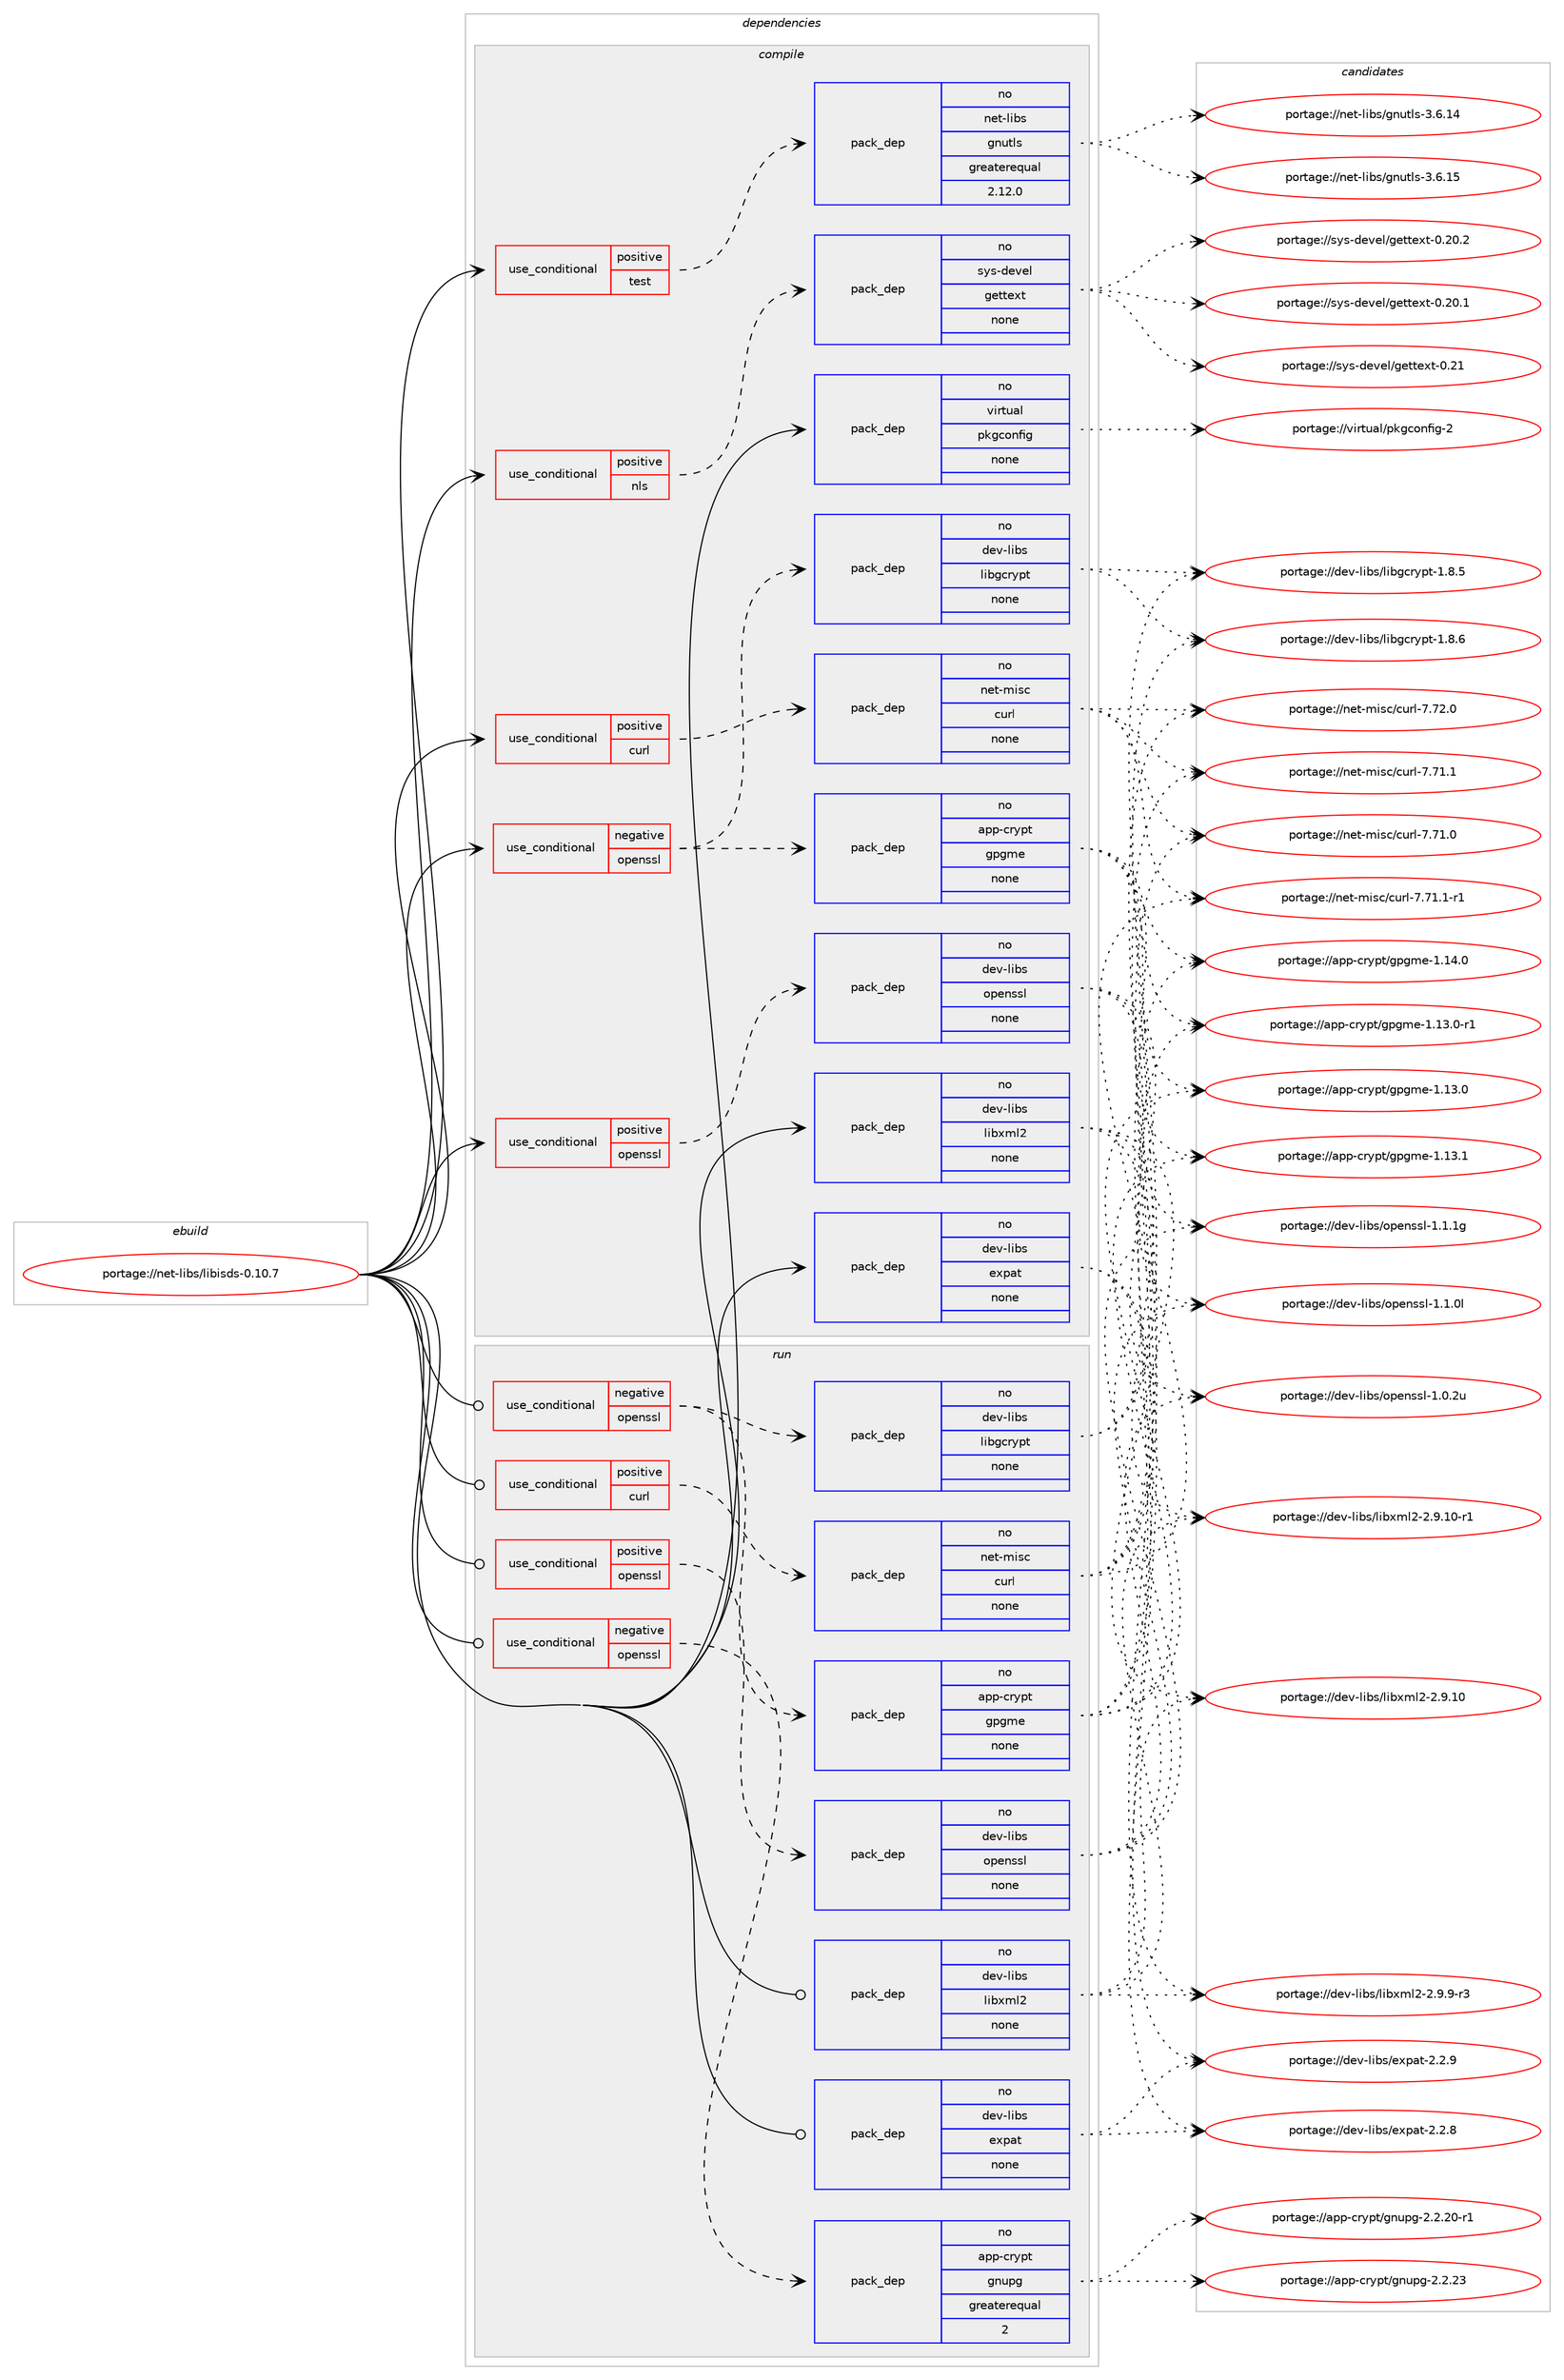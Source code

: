 digraph prolog {

# *************
# Graph options
# *************

newrank=true;
concentrate=true;
compound=true;
graph [rankdir=LR,fontname=Helvetica,fontsize=10,ranksep=1.5];#, ranksep=2.5, nodesep=0.2];
edge  [arrowhead=vee];
node  [fontname=Helvetica,fontsize=10];

# **********
# The ebuild
# **********

subgraph cluster_leftcol {
color=gray;
rank=same;
label=<<i>ebuild</i>>;
id [label="portage://net-libs/libisds-0.10.7", color=red, width=4, href="../net-libs/libisds-0.10.7.svg"];
}

# ****************
# The dependencies
# ****************

subgraph cluster_midcol {
color=gray;
label=<<i>dependencies</i>>;
subgraph cluster_compile {
fillcolor="#eeeeee";
style=filled;
label=<<i>compile</i>>;
subgraph cond621 {
dependency3892 [label=<<TABLE BORDER="0" CELLBORDER="1" CELLSPACING="0" CELLPADDING="4"><TR><TD ROWSPAN="3" CELLPADDING="10">use_conditional</TD></TR><TR><TD>negative</TD></TR><TR><TD>openssl</TD></TR></TABLE>>, shape=none, color=red];
subgraph pack3215 {
dependency3893 [label=<<TABLE BORDER="0" CELLBORDER="1" CELLSPACING="0" CELLPADDING="4" WIDTH="220"><TR><TD ROWSPAN="6" CELLPADDING="30">pack_dep</TD></TR><TR><TD WIDTH="110">no</TD></TR><TR><TD>app-crypt</TD></TR><TR><TD>gpgme</TD></TR><TR><TD>none</TD></TR><TR><TD></TD></TR></TABLE>>, shape=none, color=blue];
}
dependency3892:e -> dependency3893:w [weight=20,style="dashed",arrowhead="vee"];
subgraph pack3216 {
dependency3894 [label=<<TABLE BORDER="0" CELLBORDER="1" CELLSPACING="0" CELLPADDING="4" WIDTH="220"><TR><TD ROWSPAN="6" CELLPADDING="30">pack_dep</TD></TR><TR><TD WIDTH="110">no</TD></TR><TR><TD>dev-libs</TD></TR><TR><TD>libgcrypt</TD></TR><TR><TD>none</TD></TR><TR><TD></TD></TR></TABLE>>, shape=none, color=blue];
}
dependency3892:e -> dependency3894:w [weight=20,style="dashed",arrowhead="vee"];
}
id:e -> dependency3892:w [weight=20,style="solid",arrowhead="vee"];
subgraph cond622 {
dependency3895 [label=<<TABLE BORDER="0" CELLBORDER="1" CELLSPACING="0" CELLPADDING="4"><TR><TD ROWSPAN="3" CELLPADDING="10">use_conditional</TD></TR><TR><TD>positive</TD></TR><TR><TD>curl</TD></TR></TABLE>>, shape=none, color=red];
subgraph pack3217 {
dependency3896 [label=<<TABLE BORDER="0" CELLBORDER="1" CELLSPACING="0" CELLPADDING="4" WIDTH="220"><TR><TD ROWSPAN="6" CELLPADDING="30">pack_dep</TD></TR><TR><TD WIDTH="110">no</TD></TR><TR><TD>net-misc</TD></TR><TR><TD>curl</TD></TR><TR><TD>none</TD></TR><TR><TD></TD></TR></TABLE>>, shape=none, color=blue];
}
dependency3895:e -> dependency3896:w [weight=20,style="dashed",arrowhead="vee"];
}
id:e -> dependency3895:w [weight=20,style="solid",arrowhead="vee"];
subgraph cond623 {
dependency3897 [label=<<TABLE BORDER="0" CELLBORDER="1" CELLSPACING="0" CELLPADDING="4"><TR><TD ROWSPAN="3" CELLPADDING="10">use_conditional</TD></TR><TR><TD>positive</TD></TR><TR><TD>nls</TD></TR></TABLE>>, shape=none, color=red];
subgraph pack3218 {
dependency3898 [label=<<TABLE BORDER="0" CELLBORDER="1" CELLSPACING="0" CELLPADDING="4" WIDTH="220"><TR><TD ROWSPAN="6" CELLPADDING="30">pack_dep</TD></TR><TR><TD WIDTH="110">no</TD></TR><TR><TD>sys-devel</TD></TR><TR><TD>gettext</TD></TR><TR><TD>none</TD></TR><TR><TD></TD></TR></TABLE>>, shape=none, color=blue];
}
dependency3897:e -> dependency3898:w [weight=20,style="dashed",arrowhead="vee"];
}
id:e -> dependency3897:w [weight=20,style="solid",arrowhead="vee"];
subgraph cond624 {
dependency3899 [label=<<TABLE BORDER="0" CELLBORDER="1" CELLSPACING="0" CELLPADDING="4"><TR><TD ROWSPAN="3" CELLPADDING="10">use_conditional</TD></TR><TR><TD>positive</TD></TR><TR><TD>openssl</TD></TR></TABLE>>, shape=none, color=red];
subgraph pack3219 {
dependency3900 [label=<<TABLE BORDER="0" CELLBORDER="1" CELLSPACING="0" CELLPADDING="4" WIDTH="220"><TR><TD ROWSPAN="6" CELLPADDING="30">pack_dep</TD></TR><TR><TD WIDTH="110">no</TD></TR><TR><TD>dev-libs</TD></TR><TR><TD>openssl</TD></TR><TR><TD>none</TD></TR><TR><TD></TD></TR></TABLE>>, shape=none, color=blue];
}
dependency3899:e -> dependency3900:w [weight=20,style="dashed",arrowhead="vee"];
}
id:e -> dependency3899:w [weight=20,style="solid",arrowhead="vee"];
subgraph cond625 {
dependency3901 [label=<<TABLE BORDER="0" CELLBORDER="1" CELLSPACING="0" CELLPADDING="4"><TR><TD ROWSPAN="3" CELLPADDING="10">use_conditional</TD></TR><TR><TD>positive</TD></TR><TR><TD>test</TD></TR></TABLE>>, shape=none, color=red];
subgraph pack3220 {
dependency3902 [label=<<TABLE BORDER="0" CELLBORDER="1" CELLSPACING="0" CELLPADDING="4" WIDTH="220"><TR><TD ROWSPAN="6" CELLPADDING="30">pack_dep</TD></TR><TR><TD WIDTH="110">no</TD></TR><TR><TD>net-libs</TD></TR><TR><TD>gnutls</TD></TR><TR><TD>greaterequal</TD></TR><TR><TD>2.12.0</TD></TR></TABLE>>, shape=none, color=blue];
}
dependency3901:e -> dependency3902:w [weight=20,style="dashed",arrowhead="vee"];
}
id:e -> dependency3901:w [weight=20,style="solid",arrowhead="vee"];
subgraph pack3221 {
dependency3903 [label=<<TABLE BORDER="0" CELLBORDER="1" CELLSPACING="0" CELLPADDING="4" WIDTH="220"><TR><TD ROWSPAN="6" CELLPADDING="30">pack_dep</TD></TR><TR><TD WIDTH="110">no</TD></TR><TR><TD>dev-libs</TD></TR><TR><TD>expat</TD></TR><TR><TD>none</TD></TR><TR><TD></TD></TR></TABLE>>, shape=none, color=blue];
}
id:e -> dependency3903:w [weight=20,style="solid",arrowhead="vee"];
subgraph pack3222 {
dependency3904 [label=<<TABLE BORDER="0" CELLBORDER="1" CELLSPACING="0" CELLPADDING="4" WIDTH="220"><TR><TD ROWSPAN="6" CELLPADDING="30">pack_dep</TD></TR><TR><TD WIDTH="110">no</TD></TR><TR><TD>dev-libs</TD></TR><TR><TD>libxml2</TD></TR><TR><TD>none</TD></TR><TR><TD></TD></TR></TABLE>>, shape=none, color=blue];
}
id:e -> dependency3904:w [weight=20,style="solid",arrowhead="vee"];
subgraph pack3223 {
dependency3905 [label=<<TABLE BORDER="0" CELLBORDER="1" CELLSPACING="0" CELLPADDING="4" WIDTH="220"><TR><TD ROWSPAN="6" CELLPADDING="30">pack_dep</TD></TR><TR><TD WIDTH="110">no</TD></TR><TR><TD>virtual</TD></TR><TR><TD>pkgconfig</TD></TR><TR><TD>none</TD></TR><TR><TD></TD></TR></TABLE>>, shape=none, color=blue];
}
id:e -> dependency3905:w [weight=20,style="solid",arrowhead="vee"];
}
subgraph cluster_compileandrun {
fillcolor="#eeeeee";
style=filled;
label=<<i>compile and run</i>>;
}
subgraph cluster_run {
fillcolor="#eeeeee";
style=filled;
label=<<i>run</i>>;
subgraph cond626 {
dependency3906 [label=<<TABLE BORDER="0" CELLBORDER="1" CELLSPACING="0" CELLPADDING="4"><TR><TD ROWSPAN="3" CELLPADDING="10">use_conditional</TD></TR><TR><TD>negative</TD></TR><TR><TD>openssl</TD></TR></TABLE>>, shape=none, color=red];
subgraph pack3224 {
dependency3907 [label=<<TABLE BORDER="0" CELLBORDER="1" CELLSPACING="0" CELLPADDING="4" WIDTH="220"><TR><TD ROWSPAN="6" CELLPADDING="30">pack_dep</TD></TR><TR><TD WIDTH="110">no</TD></TR><TR><TD>app-crypt</TD></TR><TR><TD>gnupg</TD></TR><TR><TD>greaterequal</TD></TR><TR><TD>2</TD></TR></TABLE>>, shape=none, color=blue];
}
dependency3906:e -> dependency3907:w [weight=20,style="dashed",arrowhead="vee"];
}
id:e -> dependency3906:w [weight=20,style="solid",arrowhead="odot"];
subgraph cond627 {
dependency3908 [label=<<TABLE BORDER="0" CELLBORDER="1" CELLSPACING="0" CELLPADDING="4"><TR><TD ROWSPAN="3" CELLPADDING="10">use_conditional</TD></TR><TR><TD>negative</TD></TR><TR><TD>openssl</TD></TR></TABLE>>, shape=none, color=red];
subgraph pack3225 {
dependency3909 [label=<<TABLE BORDER="0" CELLBORDER="1" CELLSPACING="0" CELLPADDING="4" WIDTH="220"><TR><TD ROWSPAN="6" CELLPADDING="30">pack_dep</TD></TR><TR><TD WIDTH="110">no</TD></TR><TR><TD>app-crypt</TD></TR><TR><TD>gpgme</TD></TR><TR><TD>none</TD></TR><TR><TD></TD></TR></TABLE>>, shape=none, color=blue];
}
dependency3908:e -> dependency3909:w [weight=20,style="dashed",arrowhead="vee"];
subgraph pack3226 {
dependency3910 [label=<<TABLE BORDER="0" CELLBORDER="1" CELLSPACING="0" CELLPADDING="4" WIDTH="220"><TR><TD ROWSPAN="6" CELLPADDING="30">pack_dep</TD></TR><TR><TD WIDTH="110">no</TD></TR><TR><TD>dev-libs</TD></TR><TR><TD>libgcrypt</TD></TR><TR><TD>none</TD></TR><TR><TD></TD></TR></TABLE>>, shape=none, color=blue];
}
dependency3908:e -> dependency3910:w [weight=20,style="dashed",arrowhead="vee"];
}
id:e -> dependency3908:w [weight=20,style="solid",arrowhead="odot"];
subgraph cond628 {
dependency3911 [label=<<TABLE BORDER="0" CELLBORDER="1" CELLSPACING="0" CELLPADDING="4"><TR><TD ROWSPAN="3" CELLPADDING="10">use_conditional</TD></TR><TR><TD>positive</TD></TR><TR><TD>curl</TD></TR></TABLE>>, shape=none, color=red];
subgraph pack3227 {
dependency3912 [label=<<TABLE BORDER="0" CELLBORDER="1" CELLSPACING="0" CELLPADDING="4" WIDTH="220"><TR><TD ROWSPAN="6" CELLPADDING="30">pack_dep</TD></TR><TR><TD WIDTH="110">no</TD></TR><TR><TD>net-misc</TD></TR><TR><TD>curl</TD></TR><TR><TD>none</TD></TR><TR><TD></TD></TR></TABLE>>, shape=none, color=blue];
}
dependency3911:e -> dependency3912:w [weight=20,style="dashed",arrowhead="vee"];
}
id:e -> dependency3911:w [weight=20,style="solid",arrowhead="odot"];
subgraph cond629 {
dependency3913 [label=<<TABLE BORDER="0" CELLBORDER="1" CELLSPACING="0" CELLPADDING="4"><TR><TD ROWSPAN="3" CELLPADDING="10">use_conditional</TD></TR><TR><TD>positive</TD></TR><TR><TD>openssl</TD></TR></TABLE>>, shape=none, color=red];
subgraph pack3228 {
dependency3914 [label=<<TABLE BORDER="0" CELLBORDER="1" CELLSPACING="0" CELLPADDING="4" WIDTH="220"><TR><TD ROWSPAN="6" CELLPADDING="30">pack_dep</TD></TR><TR><TD WIDTH="110">no</TD></TR><TR><TD>dev-libs</TD></TR><TR><TD>openssl</TD></TR><TR><TD>none</TD></TR><TR><TD></TD></TR></TABLE>>, shape=none, color=blue];
}
dependency3913:e -> dependency3914:w [weight=20,style="dashed",arrowhead="vee"];
}
id:e -> dependency3913:w [weight=20,style="solid",arrowhead="odot"];
subgraph pack3229 {
dependency3915 [label=<<TABLE BORDER="0" CELLBORDER="1" CELLSPACING="0" CELLPADDING="4" WIDTH="220"><TR><TD ROWSPAN="6" CELLPADDING="30">pack_dep</TD></TR><TR><TD WIDTH="110">no</TD></TR><TR><TD>dev-libs</TD></TR><TR><TD>expat</TD></TR><TR><TD>none</TD></TR><TR><TD></TD></TR></TABLE>>, shape=none, color=blue];
}
id:e -> dependency3915:w [weight=20,style="solid",arrowhead="odot"];
subgraph pack3230 {
dependency3916 [label=<<TABLE BORDER="0" CELLBORDER="1" CELLSPACING="0" CELLPADDING="4" WIDTH="220"><TR><TD ROWSPAN="6" CELLPADDING="30">pack_dep</TD></TR><TR><TD WIDTH="110">no</TD></TR><TR><TD>dev-libs</TD></TR><TR><TD>libxml2</TD></TR><TR><TD>none</TD></TR><TR><TD></TD></TR></TABLE>>, shape=none, color=blue];
}
id:e -> dependency3916:w [weight=20,style="solid",arrowhead="odot"];
}
}

# **************
# The candidates
# **************

subgraph cluster_choices {
rank=same;
color=gray;
label=<<i>candidates</i>>;

subgraph choice3215 {
color=black;
nodesep=1;
choice9711211245991141211121164710311210310910145494649524648 [label="portage://app-crypt/gpgme-1.14.0", color=red, width=4,href="../app-crypt/gpgme-1.14.0.svg"];
choice9711211245991141211121164710311210310910145494649514649 [label="portage://app-crypt/gpgme-1.13.1", color=red, width=4,href="../app-crypt/gpgme-1.13.1.svg"];
choice97112112459911412111211647103112103109101454946495146484511449 [label="portage://app-crypt/gpgme-1.13.0-r1", color=red, width=4,href="../app-crypt/gpgme-1.13.0-r1.svg"];
choice9711211245991141211121164710311210310910145494649514648 [label="portage://app-crypt/gpgme-1.13.0", color=red, width=4,href="../app-crypt/gpgme-1.13.0.svg"];
dependency3893:e -> choice9711211245991141211121164710311210310910145494649524648:w [style=dotted,weight="100"];
dependency3893:e -> choice9711211245991141211121164710311210310910145494649514649:w [style=dotted,weight="100"];
dependency3893:e -> choice97112112459911412111211647103112103109101454946495146484511449:w [style=dotted,weight="100"];
dependency3893:e -> choice9711211245991141211121164710311210310910145494649514648:w [style=dotted,weight="100"];
}
subgraph choice3216 {
color=black;
nodesep=1;
choice1001011184510810598115471081059810399114121112116454946564654 [label="portage://dev-libs/libgcrypt-1.8.6", color=red, width=4,href="../dev-libs/libgcrypt-1.8.6.svg"];
choice1001011184510810598115471081059810399114121112116454946564653 [label="portage://dev-libs/libgcrypt-1.8.5", color=red, width=4,href="../dev-libs/libgcrypt-1.8.5.svg"];
dependency3894:e -> choice1001011184510810598115471081059810399114121112116454946564654:w [style=dotted,weight="100"];
dependency3894:e -> choice1001011184510810598115471081059810399114121112116454946564653:w [style=dotted,weight="100"];
}
subgraph choice3217 {
color=black;
nodesep=1;
choice1101011164510910511599479911711410845554655504648 [label="portage://net-misc/curl-7.72.0", color=red, width=4,href="../net-misc/curl-7.72.0.svg"];
choice11010111645109105115994799117114108455546554946494511449 [label="portage://net-misc/curl-7.71.1-r1", color=red, width=4,href="../net-misc/curl-7.71.1-r1.svg"];
choice1101011164510910511599479911711410845554655494649 [label="portage://net-misc/curl-7.71.1", color=red, width=4,href="../net-misc/curl-7.71.1.svg"];
choice1101011164510910511599479911711410845554655494648 [label="portage://net-misc/curl-7.71.0", color=red, width=4,href="../net-misc/curl-7.71.0.svg"];
dependency3896:e -> choice1101011164510910511599479911711410845554655504648:w [style=dotted,weight="100"];
dependency3896:e -> choice11010111645109105115994799117114108455546554946494511449:w [style=dotted,weight="100"];
dependency3896:e -> choice1101011164510910511599479911711410845554655494649:w [style=dotted,weight="100"];
dependency3896:e -> choice1101011164510910511599479911711410845554655494648:w [style=dotted,weight="100"];
}
subgraph choice3218 {
color=black;
nodesep=1;
choice11512111545100101118101108471031011161161011201164548465049 [label="portage://sys-devel/gettext-0.21", color=red, width=4,href="../sys-devel/gettext-0.21.svg"];
choice115121115451001011181011084710310111611610112011645484650484650 [label="portage://sys-devel/gettext-0.20.2", color=red, width=4,href="../sys-devel/gettext-0.20.2.svg"];
choice115121115451001011181011084710310111611610112011645484650484649 [label="portage://sys-devel/gettext-0.20.1", color=red, width=4,href="../sys-devel/gettext-0.20.1.svg"];
dependency3898:e -> choice11512111545100101118101108471031011161161011201164548465049:w [style=dotted,weight="100"];
dependency3898:e -> choice115121115451001011181011084710310111611610112011645484650484650:w [style=dotted,weight="100"];
dependency3898:e -> choice115121115451001011181011084710310111611610112011645484650484649:w [style=dotted,weight="100"];
}
subgraph choice3219 {
color=black;
nodesep=1;
choice100101118451081059811547111112101110115115108454946494649103 [label="portage://dev-libs/openssl-1.1.1g", color=red, width=4,href="../dev-libs/openssl-1.1.1g.svg"];
choice100101118451081059811547111112101110115115108454946494648108 [label="portage://dev-libs/openssl-1.1.0l", color=red, width=4,href="../dev-libs/openssl-1.1.0l.svg"];
choice100101118451081059811547111112101110115115108454946484650117 [label="portage://dev-libs/openssl-1.0.2u", color=red, width=4,href="../dev-libs/openssl-1.0.2u.svg"];
dependency3900:e -> choice100101118451081059811547111112101110115115108454946494649103:w [style=dotted,weight="100"];
dependency3900:e -> choice100101118451081059811547111112101110115115108454946494648108:w [style=dotted,weight="100"];
dependency3900:e -> choice100101118451081059811547111112101110115115108454946484650117:w [style=dotted,weight="100"];
}
subgraph choice3220 {
color=black;
nodesep=1;
choice11010111645108105981154710311011711610811545514654464953 [label="portage://net-libs/gnutls-3.6.15", color=red, width=4,href="../net-libs/gnutls-3.6.15.svg"];
choice11010111645108105981154710311011711610811545514654464952 [label="portage://net-libs/gnutls-3.6.14", color=red, width=4,href="../net-libs/gnutls-3.6.14.svg"];
dependency3902:e -> choice11010111645108105981154710311011711610811545514654464953:w [style=dotted,weight="100"];
dependency3902:e -> choice11010111645108105981154710311011711610811545514654464952:w [style=dotted,weight="100"];
}
subgraph choice3221 {
color=black;
nodesep=1;
choice10010111845108105981154710112011297116455046504657 [label="portage://dev-libs/expat-2.2.9", color=red, width=4,href="../dev-libs/expat-2.2.9.svg"];
choice10010111845108105981154710112011297116455046504656 [label="portage://dev-libs/expat-2.2.8", color=red, width=4,href="../dev-libs/expat-2.2.8.svg"];
dependency3903:e -> choice10010111845108105981154710112011297116455046504657:w [style=dotted,weight="100"];
dependency3903:e -> choice10010111845108105981154710112011297116455046504656:w [style=dotted,weight="100"];
}
subgraph choice3222 {
color=black;
nodesep=1;
choice10010111845108105981154710810598120109108504550465746574511451 [label="portage://dev-libs/libxml2-2.9.9-r3", color=red, width=4,href="../dev-libs/libxml2-2.9.9-r3.svg"];
choice1001011184510810598115471081059812010910850455046574649484511449 [label="portage://dev-libs/libxml2-2.9.10-r1", color=red, width=4,href="../dev-libs/libxml2-2.9.10-r1.svg"];
choice100101118451081059811547108105981201091085045504657464948 [label="portage://dev-libs/libxml2-2.9.10", color=red, width=4,href="../dev-libs/libxml2-2.9.10.svg"];
dependency3904:e -> choice10010111845108105981154710810598120109108504550465746574511451:w [style=dotted,weight="100"];
dependency3904:e -> choice1001011184510810598115471081059812010910850455046574649484511449:w [style=dotted,weight="100"];
dependency3904:e -> choice100101118451081059811547108105981201091085045504657464948:w [style=dotted,weight="100"];
}
subgraph choice3223 {
color=black;
nodesep=1;
choice1181051141161179710847112107103991111101021051034550 [label="portage://virtual/pkgconfig-2", color=red, width=4,href="../virtual/pkgconfig-2.svg"];
dependency3905:e -> choice1181051141161179710847112107103991111101021051034550:w [style=dotted,weight="100"];
}
subgraph choice3224 {
color=black;
nodesep=1;
choice9711211245991141211121164710311011711210345504650465051 [label="portage://app-crypt/gnupg-2.2.23", color=red, width=4,href="../app-crypt/gnupg-2.2.23.svg"];
choice97112112459911412111211647103110117112103455046504650484511449 [label="portage://app-crypt/gnupg-2.2.20-r1", color=red, width=4,href="../app-crypt/gnupg-2.2.20-r1.svg"];
dependency3907:e -> choice9711211245991141211121164710311011711210345504650465051:w [style=dotted,weight="100"];
dependency3907:e -> choice97112112459911412111211647103110117112103455046504650484511449:w [style=dotted,weight="100"];
}
subgraph choice3225 {
color=black;
nodesep=1;
choice9711211245991141211121164710311210310910145494649524648 [label="portage://app-crypt/gpgme-1.14.0", color=red, width=4,href="../app-crypt/gpgme-1.14.0.svg"];
choice9711211245991141211121164710311210310910145494649514649 [label="portage://app-crypt/gpgme-1.13.1", color=red, width=4,href="../app-crypt/gpgme-1.13.1.svg"];
choice97112112459911412111211647103112103109101454946495146484511449 [label="portage://app-crypt/gpgme-1.13.0-r1", color=red, width=4,href="../app-crypt/gpgme-1.13.0-r1.svg"];
choice9711211245991141211121164710311210310910145494649514648 [label="portage://app-crypt/gpgme-1.13.0", color=red, width=4,href="../app-crypt/gpgme-1.13.0.svg"];
dependency3909:e -> choice9711211245991141211121164710311210310910145494649524648:w [style=dotted,weight="100"];
dependency3909:e -> choice9711211245991141211121164710311210310910145494649514649:w [style=dotted,weight="100"];
dependency3909:e -> choice97112112459911412111211647103112103109101454946495146484511449:w [style=dotted,weight="100"];
dependency3909:e -> choice9711211245991141211121164710311210310910145494649514648:w [style=dotted,weight="100"];
}
subgraph choice3226 {
color=black;
nodesep=1;
choice1001011184510810598115471081059810399114121112116454946564654 [label="portage://dev-libs/libgcrypt-1.8.6", color=red, width=4,href="../dev-libs/libgcrypt-1.8.6.svg"];
choice1001011184510810598115471081059810399114121112116454946564653 [label="portage://dev-libs/libgcrypt-1.8.5", color=red, width=4,href="../dev-libs/libgcrypt-1.8.5.svg"];
dependency3910:e -> choice1001011184510810598115471081059810399114121112116454946564654:w [style=dotted,weight="100"];
dependency3910:e -> choice1001011184510810598115471081059810399114121112116454946564653:w [style=dotted,weight="100"];
}
subgraph choice3227 {
color=black;
nodesep=1;
choice1101011164510910511599479911711410845554655504648 [label="portage://net-misc/curl-7.72.0", color=red, width=4,href="../net-misc/curl-7.72.0.svg"];
choice11010111645109105115994799117114108455546554946494511449 [label="portage://net-misc/curl-7.71.1-r1", color=red, width=4,href="../net-misc/curl-7.71.1-r1.svg"];
choice1101011164510910511599479911711410845554655494649 [label="portage://net-misc/curl-7.71.1", color=red, width=4,href="../net-misc/curl-7.71.1.svg"];
choice1101011164510910511599479911711410845554655494648 [label="portage://net-misc/curl-7.71.0", color=red, width=4,href="../net-misc/curl-7.71.0.svg"];
dependency3912:e -> choice1101011164510910511599479911711410845554655504648:w [style=dotted,weight="100"];
dependency3912:e -> choice11010111645109105115994799117114108455546554946494511449:w [style=dotted,weight="100"];
dependency3912:e -> choice1101011164510910511599479911711410845554655494649:w [style=dotted,weight="100"];
dependency3912:e -> choice1101011164510910511599479911711410845554655494648:w [style=dotted,weight="100"];
}
subgraph choice3228 {
color=black;
nodesep=1;
choice100101118451081059811547111112101110115115108454946494649103 [label="portage://dev-libs/openssl-1.1.1g", color=red, width=4,href="../dev-libs/openssl-1.1.1g.svg"];
choice100101118451081059811547111112101110115115108454946494648108 [label="portage://dev-libs/openssl-1.1.0l", color=red, width=4,href="../dev-libs/openssl-1.1.0l.svg"];
choice100101118451081059811547111112101110115115108454946484650117 [label="portage://dev-libs/openssl-1.0.2u", color=red, width=4,href="../dev-libs/openssl-1.0.2u.svg"];
dependency3914:e -> choice100101118451081059811547111112101110115115108454946494649103:w [style=dotted,weight="100"];
dependency3914:e -> choice100101118451081059811547111112101110115115108454946494648108:w [style=dotted,weight="100"];
dependency3914:e -> choice100101118451081059811547111112101110115115108454946484650117:w [style=dotted,weight="100"];
}
subgraph choice3229 {
color=black;
nodesep=1;
choice10010111845108105981154710112011297116455046504657 [label="portage://dev-libs/expat-2.2.9", color=red, width=4,href="../dev-libs/expat-2.2.9.svg"];
choice10010111845108105981154710112011297116455046504656 [label="portage://dev-libs/expat-2.2.8", color=red, width=4,href="../dev-libs/expat-2.2.8.svg"];
dependency3915:e -> choice10010111845108105981154710112011297116455046504657:w [style=dotted,weight="100"];
dependency3915:e -> choice10010111845108105981154710112011297116455046504656:w [style=dotted,weight="100"];
}
subgraph choice3230 {
color=black;
nodesep=1;
choice10010111845108105981154710810598120109108504550465746574511451 [label="portage://dev-libs/libxml2-2.9.9-r3", color=red, width=4,href="../dev-libs/libxml2-2.9.9-r3.svg"];
choice1001011184510810598115471081059812010910850455046574649484511449 [label="portage://dev-libs/libxml2-2.9.10-r1", color=red, width=4,href="../dev-libs/libxml2-2.9.10-r1.svg"];
choice100101118451081059811547108105981201091085045504657464948 [label="portage://dev-libs/libxml2-2.9.10", color=red, width=4,href="../dev-libs/libxml2-2.9.10.svg"];
dependency3916:e -> choice10010111845108105981154710810598120109108504550465746574511451:w [style=dotted,weight="100"];
dependency3916:e -> choice1001011184510810598115471081059812010910850455046574649484511449:w [style=dotted,weight="100"];
dependency3916:e -> choice100101118451081059811547108105981201091085045504657464948:w [style=dotted,weight="100"];
}
}

}
